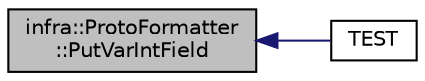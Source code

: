 digraph "infra::ProtoFormatter::PutVarIntField"
{
 // INTERACTIVE_SVG=YES
  edge [fontname="Helvetica",fontsize="10",labelfontname="Helvetica",labelfontsize="10"];
  node [fontname="Helvetica",fontsize="10",shape=record];
  rankdir="LR";
  Node88 [label="infra::ProtoFormatter\l::PutVarIntField",height=0.2,width=0.4,color="black", fillcolor="grey75", style="filled", fontcolor="black"];
  Node88 -> Node89 [dir="back",color="midnightblue",fontsize="10",style="solid",fontname="Helvetica"];
  Node89 [label="TEST",height=0.2,width=0.4,color="black", fillcolor="white", style="filled",URL="$d9/d3c/_test_proto_formatter_8cpp.html#a53b1f67a88058179dfe0c574eb312b59"];
}
